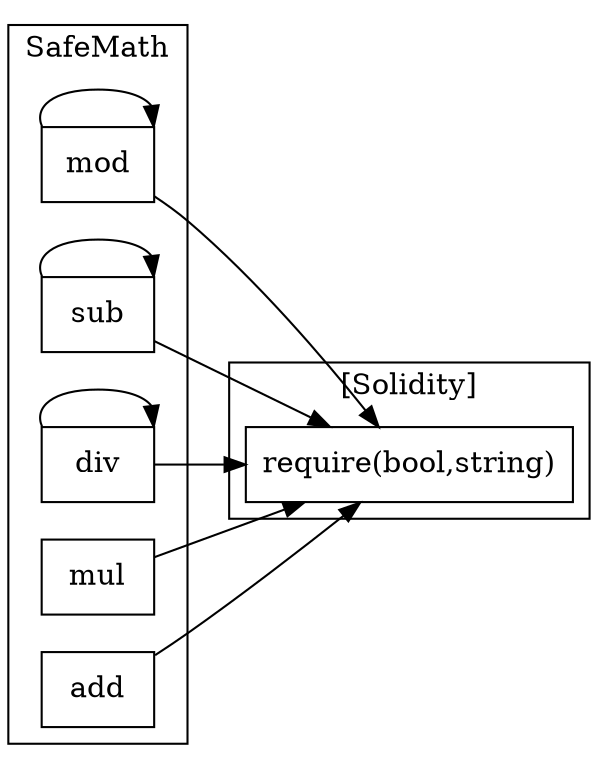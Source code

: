strict digraph {
rankdir="LR"
node [shape=box]
subgraph cluster_618_SafeMath {
label = "SafeMath"
"618_mod" [label="mod"]
"618_sub" [label="sub"]
"618_div" [label="div"]
"618_mul" [label="mul"]
"618_add" [label="add"]
"618_sub" -> "618_sub"
"618_div" -> "618_div"
"618_mod" -> "618_mod"
}subgraph cluster_solidity {
label = "[Solidity]"
"require(bool,string)" 
"618_add" -> "require(bool,string)"
"618_sub" -> "require(bool,string)"
"618_div" -> "require(bool,string)"
"618_mul" -> "require(bool,string)"
"618_mod" -> "require(bool,string)"
}
}